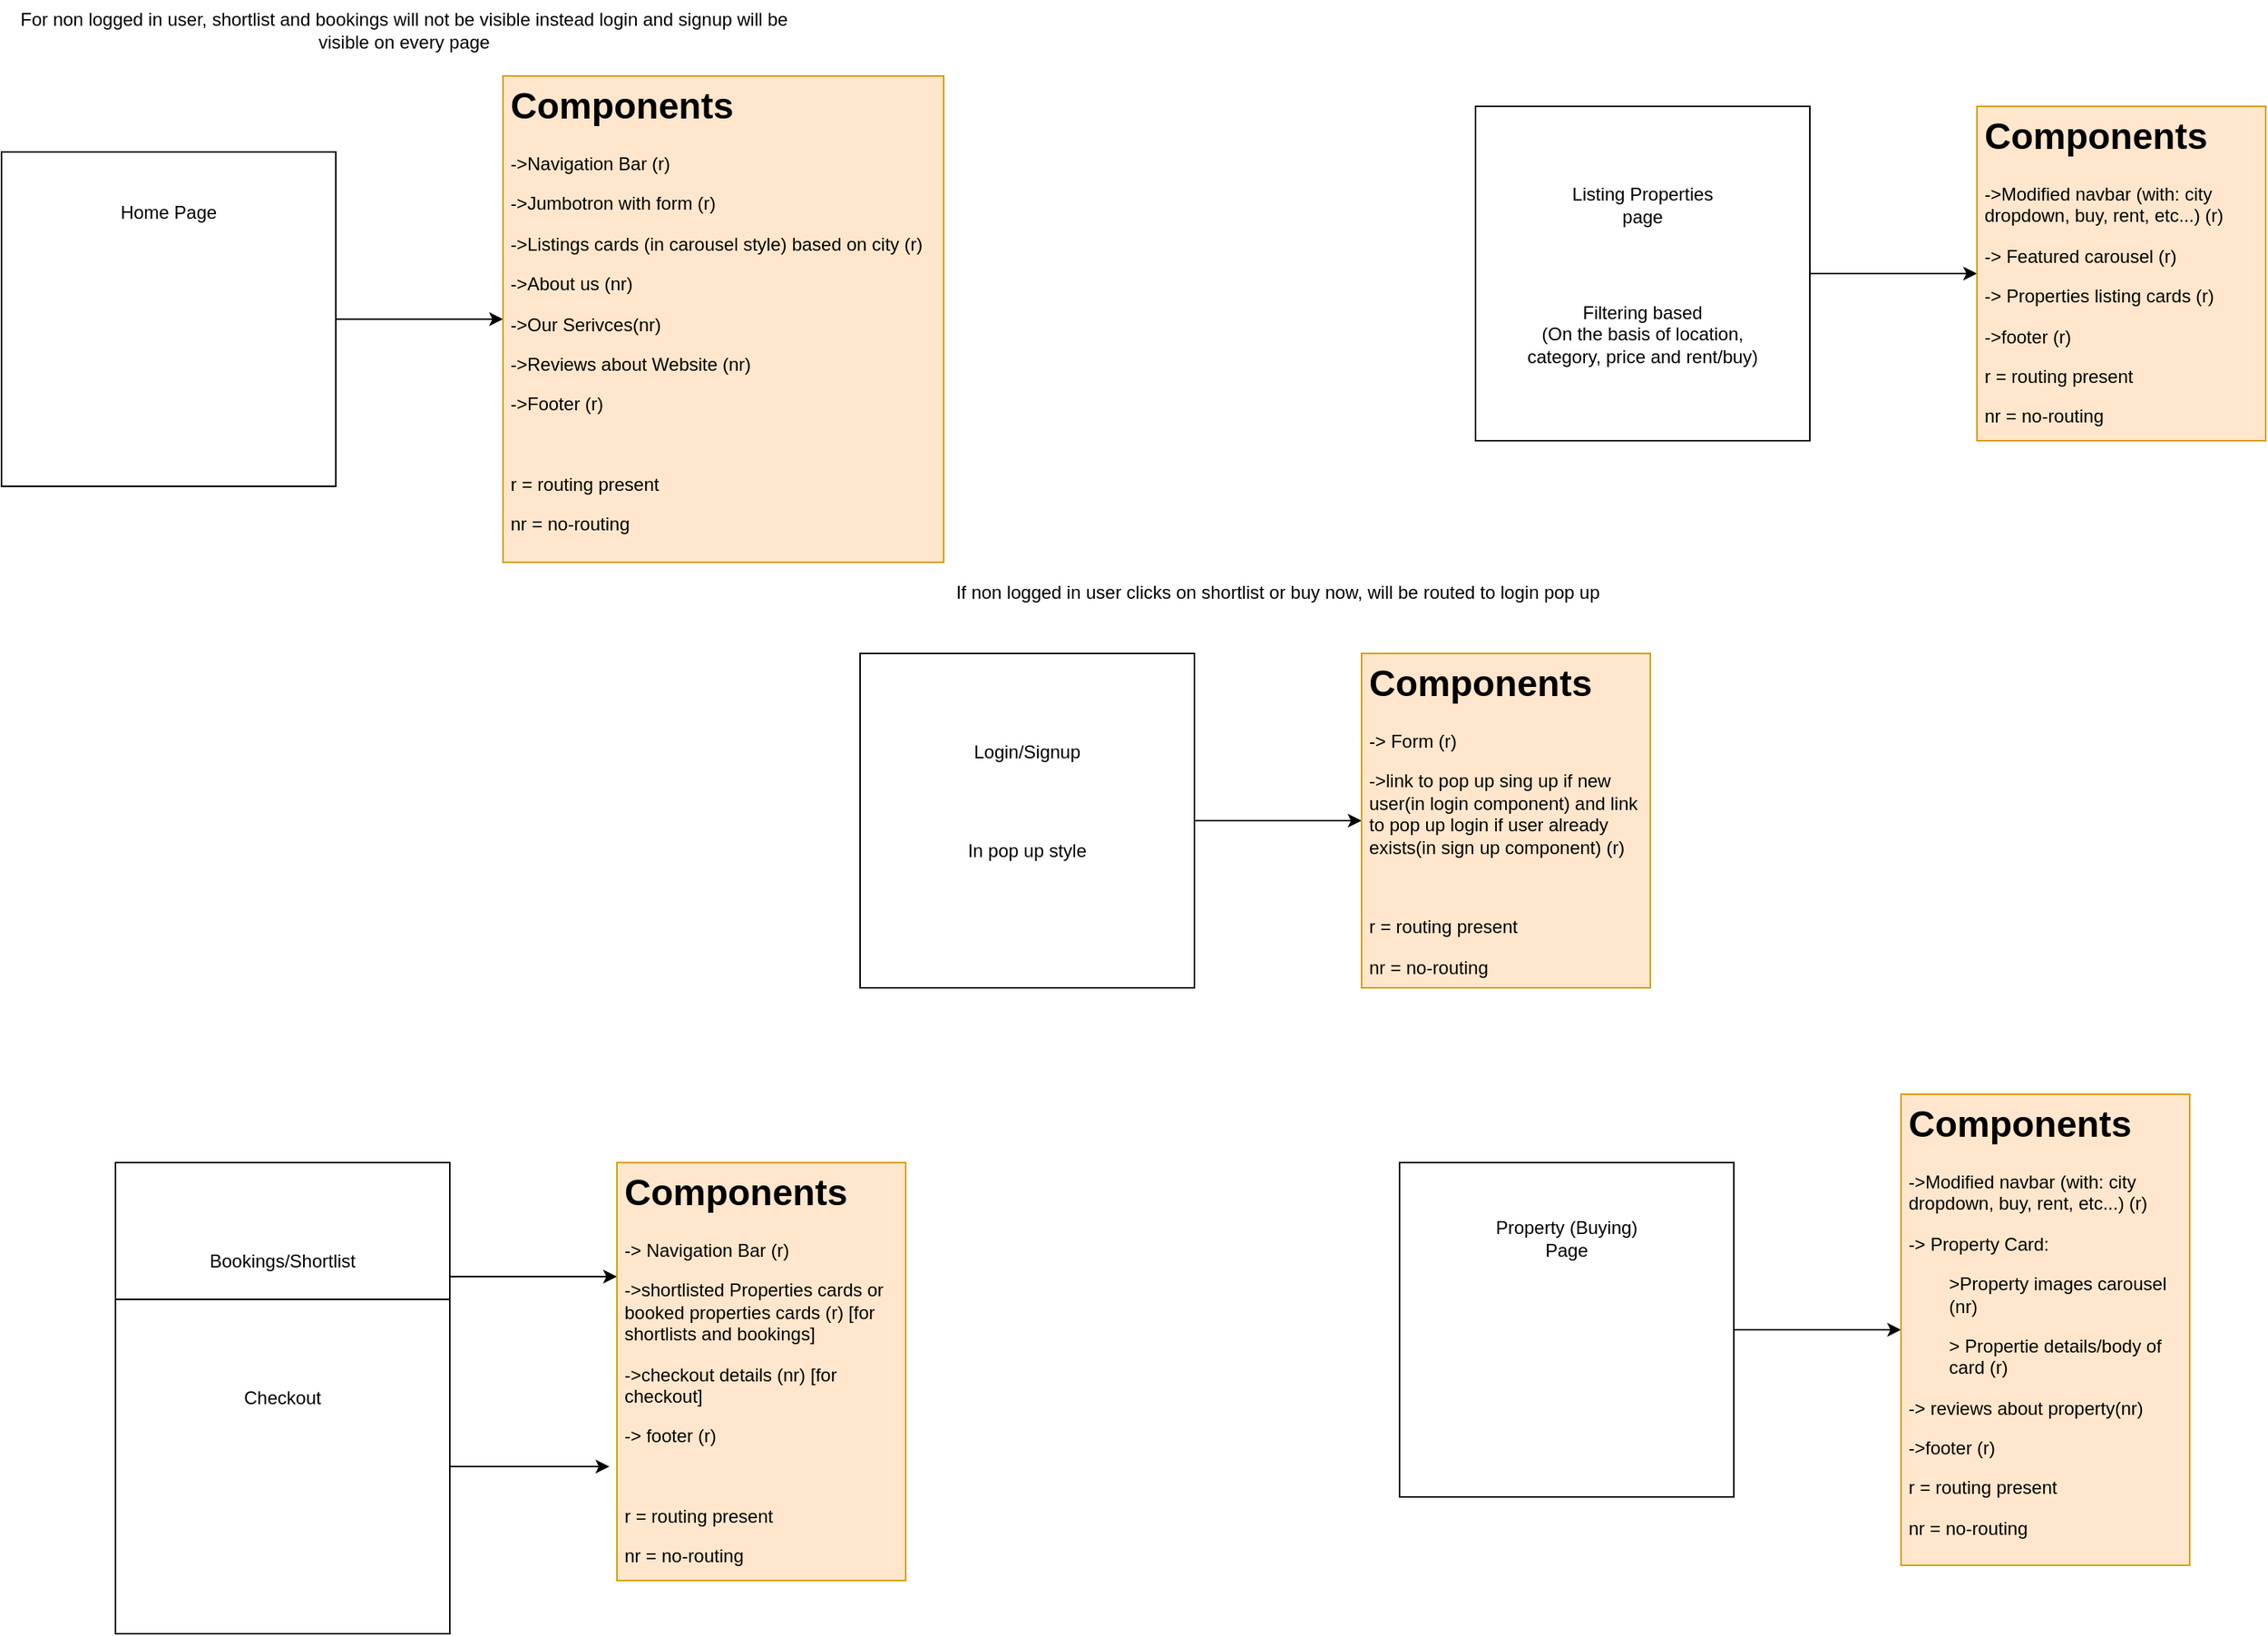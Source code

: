 <mxfile version="14.9.6" type="device"><diagram id="9IgiAMXZYAS1kPv-593Y" name="Page-1"><mxGraphModel dx="1231" dy="2889" grid="1" gridSize="10" guides="1" tooltips="1" connect="1" arrows="1" fold="1" page="1" pageScale="1" pageWidth="850" pageHeight="1100" math="0" shadow="0"><root><mxCell id="0"/><mxCell id="1" parent="0"/><mxCell id="pXdulVRcTeAJ3pYZqMJJ-4" style="edgeStyle=orthogonalEdgeStyle;rounded=0;orthogonalLoop=1;jettySize=auto;html=1;" edge="1" parent="1" source="pXdulVRcTeAJ3pYZqMJJ-1" target="pXdulVRcTeAJ3pYZqMJJ-3"><mxGeometry relative="1" as="geometry"/></mxCell><mxCell id="pXdulVRcTeAJ3pYZqMJJ-1" value="" style="whiteSpace=wrap;html=1;aspect=fixed;" vertex="1" parent="1"><mxGeometry x="150" y="-2100" width="220" height="220" as="geometry"/></mxCell><mxCell id="pXdulVRcTeAJ3pYZqMJJ-2" value="Home Page" style="text;html=1;strokeColor=none;fillColor=none;align=center;verticalAlign=middle;whiteSpace=wrap;rounded=0;" vertex="1" parent="1"><mxGeometry x="205" y="-2080" width="110" height="40" as="geometry"/></mxCell><mxCell id="pXdulVRcTeAJ3pYZqMJJ-3" value="&lt;h1&gt;Components&lt;/h1&gt;&lt;p&gt;-&amp;gt;Navigation Bar (r)&lt;/p&gt;&lt;p&gt;-&amp;gt;Jumbotron with form (r)&lt;/p&gt;&lt;p&gt;-&amp;gt;Listings cards (in carousel style) based on city (r)&lt;/p&gt;&lt;p&gt;-&amp;gt;About us (nr)&lt;/p&gt;&lt;p&gt;-&amp;gt;Our Serivces(nr)&lt;/p&gt;&lt;p&gt;-&amp;gt;Reviews about Website (nr)&lt;/p&gt;&lt;p&gt;-&amp;gt;Footer (r)&lt;/p&gt;&lt;p&gt;&lt;br&gt;&lt;/p&gt;&lt;p&gt;r = routing present&lt;/p&gt;&lt;p&gt;nr = no-routing&lt;/p&gt;" style="text;html=1;strokeColor=#d79b00;fillColor=#ffe6cc;spacing=5;spacingTop=-20;whiteSpace=wrap;overflow=hidden;rounded=0;" vertex="1" parent="1"><mxGeometry x="480" y="-2150" width="290" height="320" as="geometry"/></mxCell><mxCell id="pXdulVRcTeAJ3pYZqMJJ-6" style="edgeStyle=orthogonalEdgeStyle;rounded=0;orthogonalLoop=1;jettySize=auto;html=1;" edge="1" parent="1" source="pXdulVRcTeAJ3pYZqMJJ-7" target="pXdulVRcTeAJ3pYZqMJJ-9"><mxGeometry relative="1" as="geometry"/></mxCell><mxCell id="pXdulVRcTeAJ3pYZqMJJ-7" value="" style="whiteSpace=wrap;html=1;aspect=fixed;" vertex="1" parent="1"><mxGeometry x="715" y="-1770" width="220" height="220" as="geometry"/></mxCell><mxCell id="pXdulVRcTeAJ3pYZqMJJ-8" value="Login/Signup" style="text;html=1;strokeColor=none;fillColor=none;align=center;verticalAlign=middle;whiteSpace=wrap;rounded=0;" vertex="1" parent="1"><mxGeometry x="770" y="-1730" width="110" height="50" as="geometry"/></mxCell><mxCell id="pXdulVRcTeAJ3pYZqMJJ-9" value="&lt;h1&gt;Components&lt;/h1&gt;&lt;p&gt;-&amp;gt; Form (r)&lt;/p&gt;&lt;p&gt;-&amp;gt;link to pop up sing up if new user(in login component) and link to pop up login if user already exists(in sign up component) (r)&lt;/p&gt;&lt;p&gt;&lt;br&gt;&lt;/p&gt;&lt;p&gt;r = routing present&lt;/p&gt;&lt;p&gt;nr = no-routing&lt;/p&gt;" style="text;html=1;strokeColor=#d79b00;fillColor=#ffe6cc;spacing=5;spacingTop=-20;whiteSpace=wrap;overflow=hidden;rounded=0;" vertex="1" parent="1"><mxGeometry x="1045" y="-1770" width="190" height="220" as="geometry"/></mxCell><mxCell id="pXdulVRcTeAJ3pYZqMJJ-10" value="In pop up style" style="text;html=1;strokeColor=none;fillColor=none;align=center;verticalAlign=middle;whiteSpace=wrap;rounded=0;" vertex="1" parent="1"><mxGeometry x="745" y="-1660" width="160" height="40" as="geometry"/></mxCell><mxCell id="pXdulVRcTeAJ3pYZqMJJ-12" style="edgeStyle=orthogonalEdgeStyle;rounded=0;orthogonalLoop=1;jettySize=auto;html=1;" edge="1" parent="1" source="pXdulVRcTeAJ3pYZqMJJ-13" target="pXdulVRcTeAJ3pYZqMJJ-15"><mxGeometry relative="1" as="geometry"/></mxCell><mxCell id="pXdulVRcTeAJ3pYZqMJJ-13" value="" style="whiteSpace=wrap;html=1;aspect=fixed;" vertex="1" parent="1"><mxGeometry x="1120" y="-2130" width="220" height="220" as="geometry"/></mxCell><mxCell id="pXdulVRcTeAJ3pYZqMJJ-14" value="Listing Properties page" style="text;html=1;strokeColor=none;fillColor=none;align=center;verticalAlign=middle;whiteSpace=wrap;rounded=0;" vertex="1" parent="1"><mxGeometry x="1175" y="-2090" width="110" height="50" as="geometry"/></mxCell><mxCell id="pXdulVRcTeAJ3pYZqMJJ-15" value="&lt;h1&gt;Components&lt;/h1&gt;&lt;p&gt;-&amp;gt;Modified navbar (with: city dropdown, buy, rent, etc...) (r)&lt;/p&gt;&lt;p&gt;-&amp;gt; Featured carousel (r)&lt;/p&gt;&lt;p&gt;-&amp;gt; Properties listing cards (r)&lt;/p&gt;&lt;p&gt;-&amp;gt;footer (r)&lt;/p&gt;&lt;p&gt;r = routing present&lt;/p&gt;&lt;p&gt;nr = no-routing&lt;/p&gt;" style="text;html=1;strokeColor=#d79b00;fillColor=#ffe6cc;spacing=5;spacingTop=-20;whiteSpace=wrap;overflow=hidden;rounded=0;" vertex="1" parent="1"><mxGeometry x="1450" y="-2130" width="190" height="220" as="geometry"/></mxCell><mxCell id="pXdulVRcTeAJ3pYZqMJJ-17" value="Filtering based&lt;br&gt;(On the basis of location, category, price and rent/buy)" style="text;html=1;strokeColor=none;fillColor=none;align=center;verticalAlign=middle;whiteSpace=wrap;rounded=0;" vertex="1" parent="1"><mxGeometry x="1150" y="-2020" width="160" height="80" as="geometry"/></mxCell><mxCell id="pXdulVRcTeAJ3pYZqMJJ-18" style="edgeStyle=orthogonalEdgeStyle;rounded=0;orthogonalLoop=1;jettySize=auto;html=1;" edge="1" parent="1" source="pXdulVRcTeAJ3pYZqMJJ-19" target="pXdulVRcTeAJ3pYZqMJJ-21"><mxGeometry relative="1" as="geometry"/></mxCell><mxCell id="pXdulVRcTeAJ3pYZqMJJ-19" value="" style="whiteSpace=wrap;html=1;aspect=fixed;" vertex="1" parent="1"><mxGeometry x="1070" y="-1435" width="220" height="220" as="geometry"/></mxCell><mxCell id="pXdulVRcTeAJ3pYZqMJJ-20" value="Property (Buying) Page" style="text;html=1;strokeColor=none;fillColor=none;align=center;verticalAlign=middle;whiteSpace=wrap;rounded=0;" vertex="1" parent="1"><mxGeometry x="1125" y="-1410" width="110" height="50" as="geometry"/></mxCell><mxCell id="pXdulVRcTeAJ3pYZqMJJ-21" value="&lt;h1&gt;Components&lt;/h1&gt;&lt;p&gt;-&amp;gt;Modified navbar (with: city dropdown, buy, rent, etc...) (r)&lt;/p&gt;&lt;p&gt;-&amp;gt; Property Card:&lt;/p&gt;&lt;p&gt;&lt;span style=&quot;white-space: pre&quot;&gt;&#9;&lt;/span&gt;&amp;gt;Property images carousel &lt;span style=&quot;white-space: pre&quot;&gt;&#9;&lt;/span&gt;(nr)&lt;/p&gt;&lt;p&gt;&lt;span style=&quot;white-space: pre&quot;&gt;&#9;&lt;/span&gt;&amp;gt; Propertie details/body of &lt;span style=&quot;white-space: pre&quot;&gt;&#9;&lt;/span&gt;card (r)&lt;/p&gt;&lt;p&gt;-&amp;gt; reviews about property(nr)&lt;/p&gt;&lt;p&gt;-&amp;gt;footer (r)&lt;/p&gt;&lt;p&gt;r = routing present&lt;/p&gt;&lt;p&gt;nr = no-routing&lt;/p&gt;" style="text;html=1;strokeColor=#d79b00;fillColor=#ffe6cc;spacing=5;spacingTop=-20;whiteSpace=wrap;overflow=hidden;rounded=0;" vertex="1" parent="1"><mxGeometry x="1400" y="-1480" width="190" height="310" as="geometry"/></mxCell><mxCell id="pXdulVRcTeAJ3pYZqMJJ-23" value="If non logged in user clicks on shortlist or buy now, will be routed to login pop up" style="text;html=1;strokeColor=none;fillColor=none;align=center;verticalAlign=middle;whiteSpace=wrap;rounded=0;" vertex="1" parent="1"><mxGeometry x="755" y="-1830" width="470" height="40" as="geometry"/></mxCell><mxCell id="pXdulVRcTeAJ3pYZqMJJ-24" value="For non logged in user, shortlist and bookings will not be visible instead login and signup will be visible on every page" style="text;html=1;strokeColor=none;fillColor=none;align=center;verticalAlign=middle;whiteSpace=wrap;rounded=0;" vertex="1" parent="1"><mxGeometry x="160" y="-2200" width="510" height="40" as="geometry"/></mxCell><mxCell id="pXdulVRcTeAJ3pYZqMJJ-30" style="edgeStyle=orthogonalEdgeStyle;rounded=0;orthogonalLoop=1;jettySize=auto;html=1;" edge="1" parent="1" source="pXdulVRcTeAJ3pYZqMJJ-31" target="pXdulVRcTeAJ3pYZqMJJ-33"><mxGeometry relative="1" as="geometry"><Array as="points"><mxPoint x="530" y="-1360"/><mxPoint x="530" y="-1360"/></Array></mxGeometry></mxCell><mxCell id="pXdulVRcTeAJ3pYZqMJJ-31" value="" style="whiteSpace=wrap;html=1;aspect=fixed;" vertex="1" parent="1"><mxGeometry x="225" y="-1435" width="220" height="220" as="geometry"/></mxCell><mxCell id="pXdulVRcTeAJ3pYZqMJJ-32" value="Bookings/Shortlist" style="text;html=1;strokeColor=none;fillColor=none;align=center;verticalAlign=middle;whiteSpace=wrap;rounded=0;" vertex="1" parent="1"><mxGeometry x="280" y="-1395" width="110" height="50" as="geometry"/></mxCell><mxCell id="pXdulVRcTeAJ3pYZqMJJ-33" value="&lt;h1&gt;Components&lt;/h1&gt;&lt;p&gt;-&amp;gt; Navigation Bar (r)&lt;/p&gt;&lt;p&gt;-&amp;gt;shortlisted Properties cards or booked properties cards (r) [for shortlists and bookings]&lt;/p&gt;&lt;p&gt;-&amp;gt;checkout details (nr) [for checkout]&lt;/p&gt;&lt;p&gt;-&amp;gt; footer (r)&lt;/p&gt;&lt;p&gt;&lt;br&gt;&lt;/p&gt;&lt;p&gt;r = routing present&lt;/p&gt;&lt;p&gt;nr = no-routing&lt;/p&gt;" style="text;html=1;strokeColor=#d79b00;fillColor=#ffe6cc;spacing=5;spacingTop=-20;whiteSpace=wrap;overflow=hidden;rounded=0;" vertex="1" parent="1"><mxGeometry x="555" y="-1435" width="190" height="275" as="geometry"/></mxCell><mxCell id="pXdulVRcTeAJ3pYZqMJJ-39" value="" style="edgeStyle=orthogonalEdgeStyle;rounded=0;orthogonalLoop=1;jettySize=auto;html=1;" edge="1" parent="1" source="pXdulVRcTeAJ3pYZqMJJ-36"><mxGeometry relative="1" as="geometry"><mxPoint x="550" y="-1235" as="targetPoint"/></mxGeometry></mxCell><mxCell id="pXdulVRcTeAJ3pYZqMJJ-36" value="" style="whiteSpace=wrap;html=1;aspect=fixed;" vertex="1" parent="1"><mxGeometry x="225" y="-1345" width="220" height="220" as="geometry"/></mxCell><mxCell id="pXdulVRcTeAJ3pYZqMJJ-37" value="Checkout" style="text;html=1;strokeColor=none;fillColor=none;align=center;verticalAlign=middle;whiteSpace=wrap;rounded=0;" vertex="1" parent="1"><mxGeometry x="280" y="-1290" width="110" height="20" as="geometry"/></mxCell></root></mxGraphModel></diagram></mxfile>